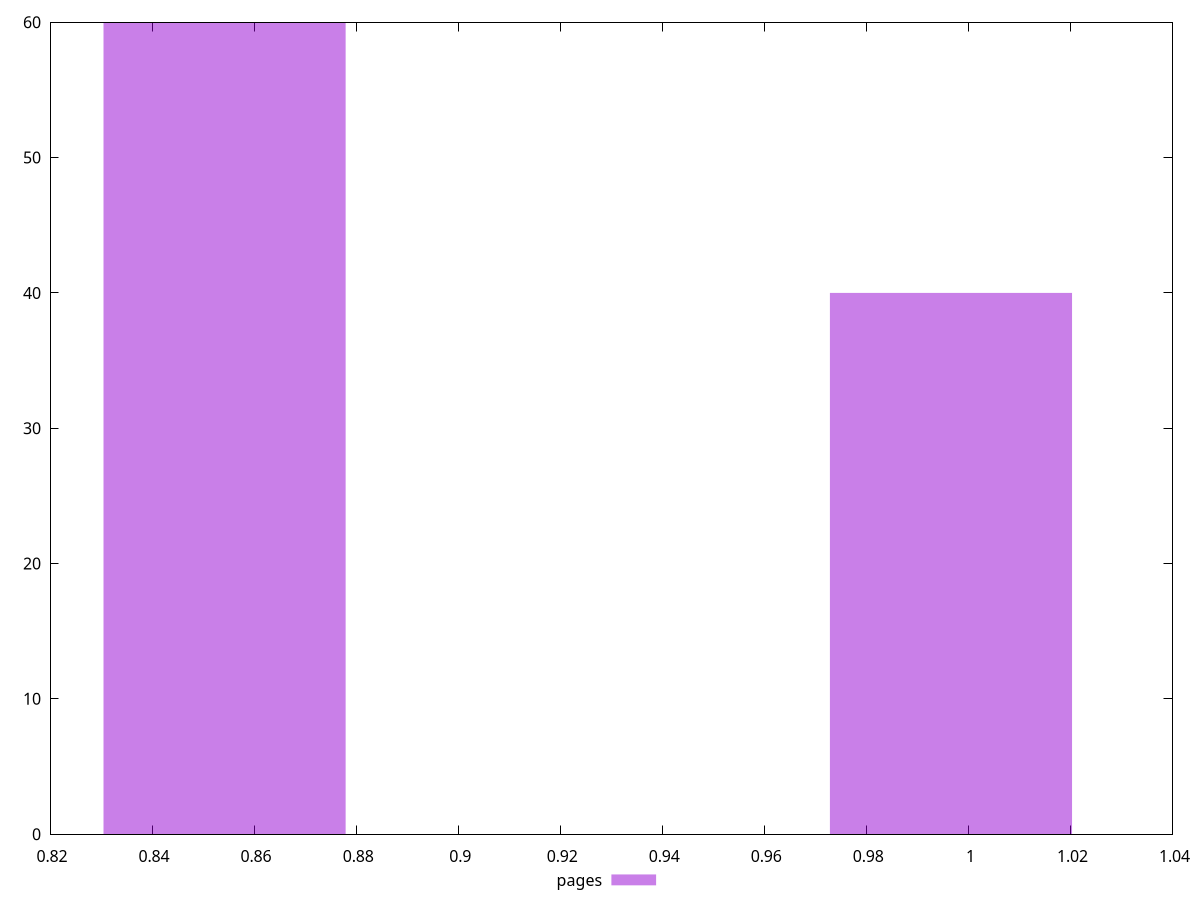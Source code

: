 $_pages <<EOF
0.9965828802001236 40
0.8542138973143917 60
EOF
set key outside below
set terminal pngcairo
set output "report_00004_2020-11-02T20-21-41.718Z/unminified-javascript/pages//hist.png"
set yrange [0:60]
set boxwidth 0.047456327628577315
set style fill transparent solid 0.5 noborder
plot $_pages title "pages" with boxes ,